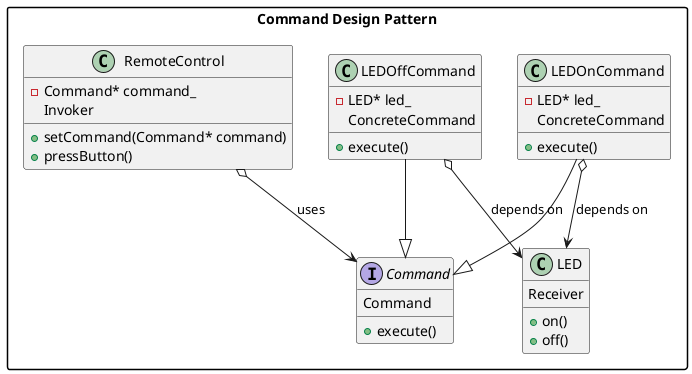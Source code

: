 @startuml CommandPattern

skinparam packageStyle rectangle

package "Command Design Pattern" {
    interface Command {
        +execute()
    }

    class LED {
        +on()
        +off()
    }

    class LEDOnCommand {
        -LED* led_
        +execute()
    }

    class LEDOffCommand {
        -LED* led_
        +execute()
    }

    class RemoteControl {
        -Command* command_
        +setCommand(Command* command)
        +pressButton()
    }

    LEDOnCommand --|> Command
    LEDOffCommand --|> Command

    LEDOnCommand o--> LED : depends on
    LEDOffCommand o--> LED : depends on

    RemoteControl o--> Command : uses

    LED : Receiver
    LEDOnCommand : ConcreteCommand
    LEDOffCommand : ConcreteCommand
    RemoteControl : Invoker
    Command : Command
}

@enduml
